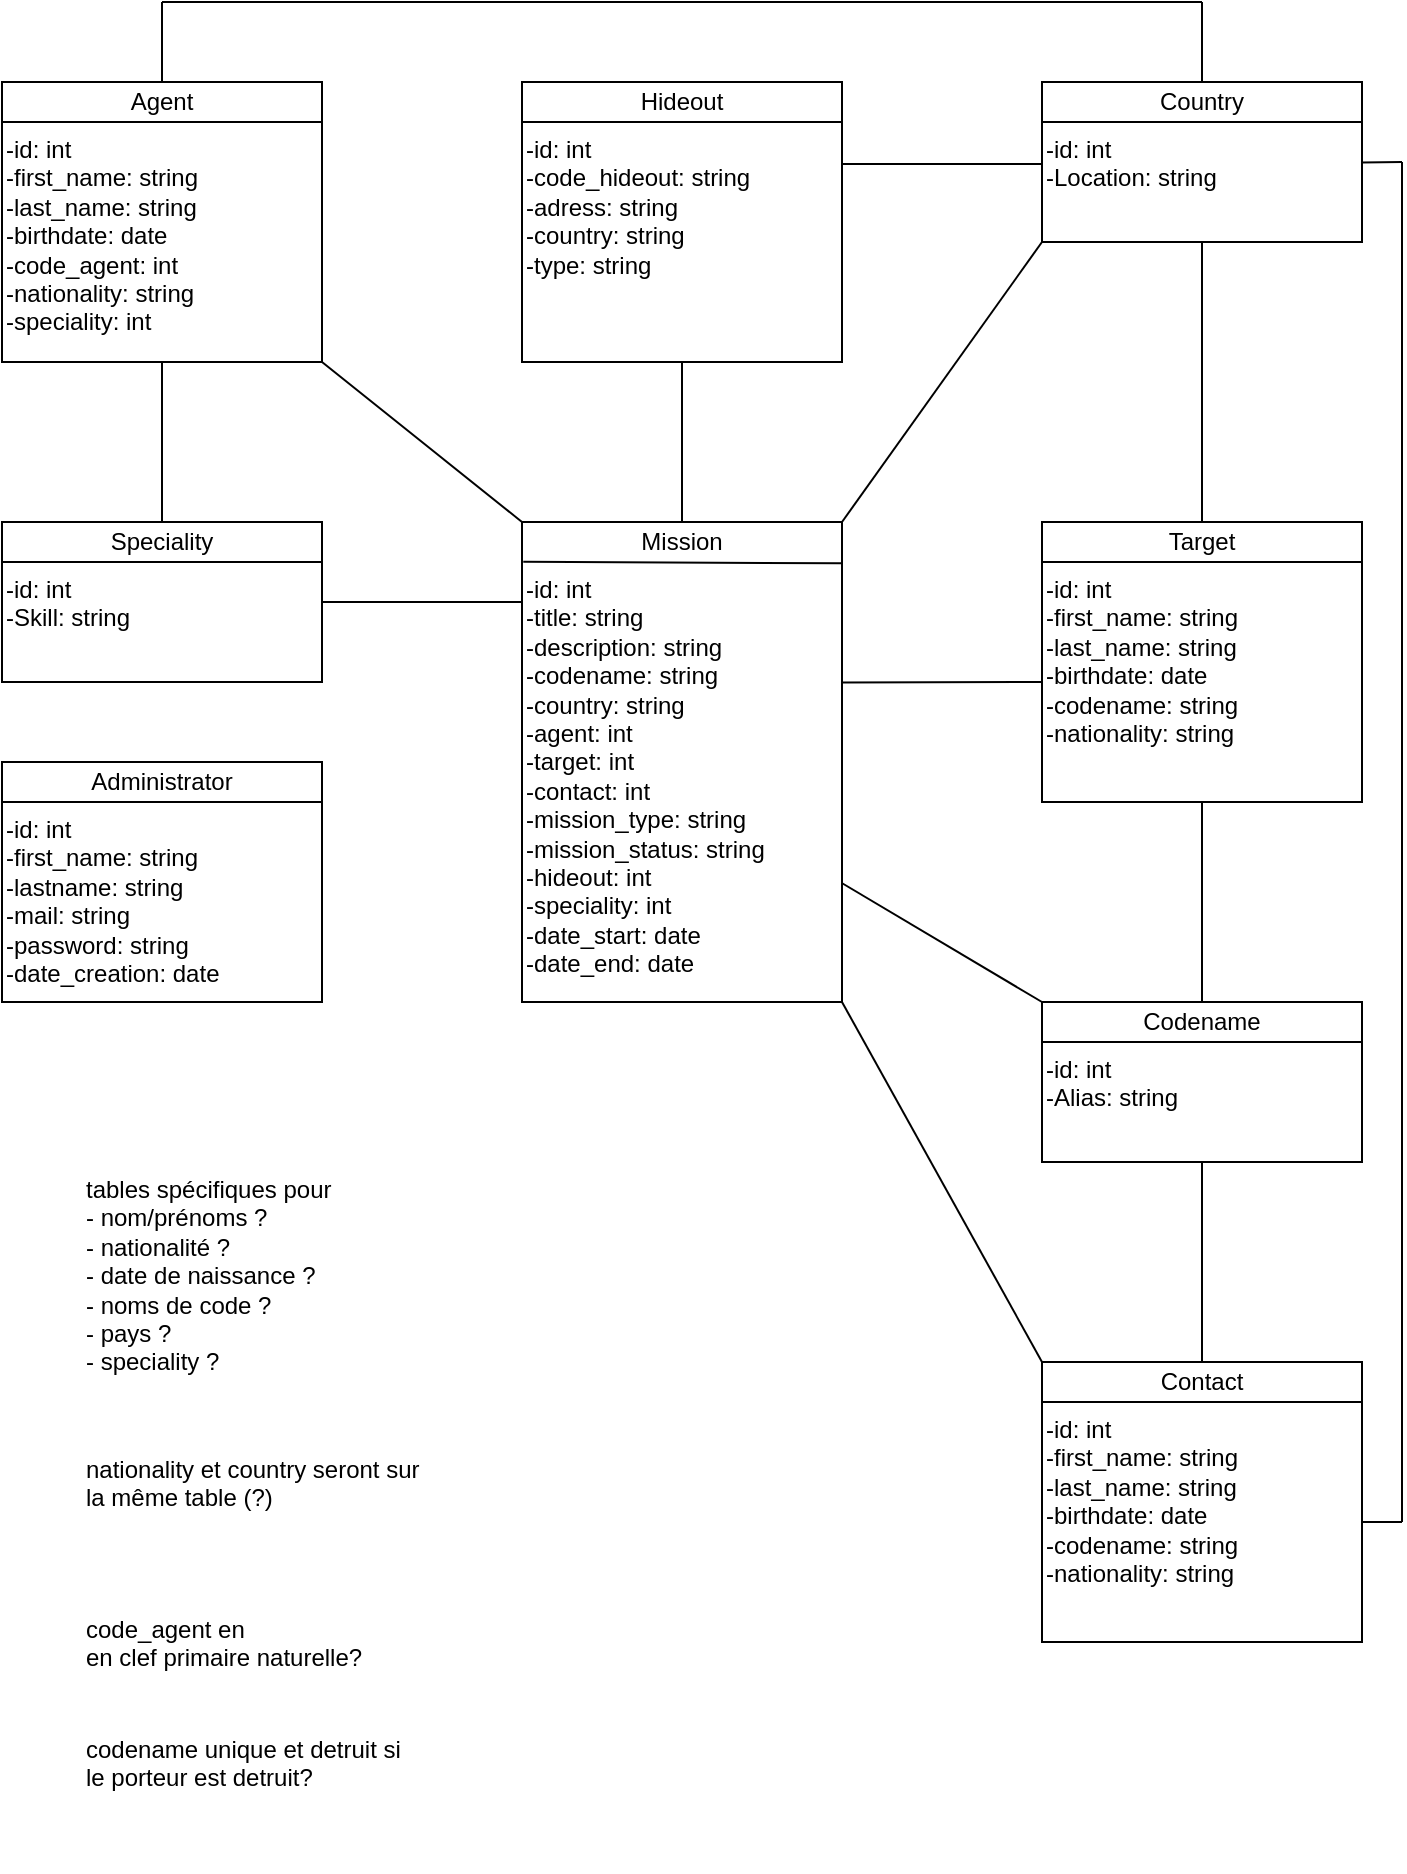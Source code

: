 <mxfile version="19.0.0"><diagram id="RyD7AeKMiUPHwiqIR97d" name="Page-1"><mxGraphModel dx="1422" dy="1951" grid="1" gridSize="5" guides="1" tooltips="1" connect="1" arrows="1" fold="1" page="1" pageScale="1" pageWidth="827" pageHeight="1169" math="0" shadow="0"><root><mxCell id="0"/><mxCell id="1" parent="0"/><mxCell id="gWpCwx9Rs7gYPx6VHRro-1" value="" style="rounded=0;whiteSpace=wrap;html=1;fontSize=12;" vertex="1" parent="1"><mxGeometry y="-40" width="160" height="140" as="geometry"/></mxCell><mxCell id="gWpCwx9Rs7gYPx6VHRro-3" value="&lt;div&gt;Agent&lt;/div&gt;" style="text;html=1;strokeColor=none;fillColor=none;align=center;verticalAlign=middle;whiteSpace=wrap;rounded=0;" vertex="1" parent="1"><mxGeometry y="-40" width="160" height="20" as="geometry"/></mxCell><mxCell id="gWpCwx9Rs7gYPx6VHRro-4" value="&lt;div&gt;-id: int&lt;br&gt;&lt;/div&gt;&lt;div&gt;-first_name: string&lt;/div&gt;&lt;div&gt;-last_name: string&lt;/div&gt;&lt;div&gt;-birthdate: date&lt;/div&gt;&lt;div&gt;-code_agent: int&lt;br&gt;&lt;/div&gt;&lt;div&gt;-nationality: string&lt;/div&gt;&lt;div&gt;-speciality: int&lt;br&gt;&lt;/div&gt;" style="text;html=1;strokeColor=none;fillColor=none;align=left;verticalAlign=top;whiteSpace=wrap;rounded=0;" vertex="1" parent="1"><mxGeometry y="-20" width="160" height="120" as="geometry"/></mxCell><mxCell id="gWpCwx9Rs7gYPx6VHRro-9" value="&lt;div&gt;tables spécifiques pour &lt;br&gt;&lt;/div&gt;&lt;div&gt;- nom/prénoms ?&lt;/div&gt;&lt;div&gt;- nationalité ?&lt;/div&gt;&lt;div&gt;- date de naissance ?&lt;/div&gt;&lt;div&gt;- noms de code ?&lt;/div&gt;&lt;div&gt;- pays ?&lt;/div&gt;&lt;div&gt;- speciality ?&lt;br&gt;&lt;/div&gt;" style="text;html=1;strokeColor=none;fillColor=none;align=left;verticalAlign=top;whiteSpace=wrap;rounded=0;" vertex="1" parent="1"><mxGeometry x="40" y="500" width="140" height="120" as="geometry"/></mxCell><mxCell id="gWpCwx9Rs7gYPx6VHRro-31" value="" style="rounded=0;whiteSpace=wrap;html=1;" vertex="1" parent="1"><mxGeometry x="260" y="180" width="160" height="240" as="geometry"/></mxCell><mxCell id="gWpCwx9Rs7gYPx6VHRro-35" value="" style="endArrow=none;html=1;rounded=0;exitX=0.004;exitY=0.083;exitDx=0;exitDy=0;exitPerimeter=0;entryX=1;entryY=0.086;entryDx=0;entryDy=0;entryPerimeter=0;" edge="1" parent="1" source="gWpCwx9Rs7gYPx6VHRro-31" target="gWpCwx9Rs7gYPx6VHRro-31"><mxGeometry width="50" height="50" relative="1" as="geometry"><mxPoint x="380" y="370" as="sourcePoint"/><mxPoint x="420" y="202" as="targetPoint"/></mxGeometry></mxCell><mxCell id="gWpCwx9Rs7gYPx6VHRro-36" value="Mission" style="text;html=1;strokeColor=none;fillColor=none;align=center;verticalAlign=middle;whiteSpace=wrap;rounded=0;" vertex="1" parent="1"><mxGeometry x="260" y="180" width="160" height="20" as="geometry"/></mxCell><mxCell id="gWpCwx9Rs7gYPx6VHRro-37" value="&lt;div&gt;-id: int&lt;br&gt;&lt;/div&gt;&lt;div&gt;-title: string&lt;/div&gt;&lt;div&gt;-description: string&lt;/div&gt;&lt;div&gt;-codename: string&lt;/div&gt;&lt;div&gt;-country: string&lt;/div&gt;&lt;div&gt;-agent: int&lt;/div&gt;&lt;div&gt;-target: int&lt;/div&gt;&lt;div&gt;-contact: int&lt;/div&gt;&lt;div&gt;-mission_type: string&lt;br&gt;&lt;/div&gt;&lt;div&gt;-mission_status: string&lt;/div&gt;&lt;div&gt;-hideout: int&lt;/div&gt;&lt;div&gt;-speciality: int&lt;br&gt;&lt;/div&gt;&lt;div&gt;-date_start: date&lt;/div&gt;&lt;div&gt;-date_end: date&lt;br&gt;&lt;/div&gt;&lt;div&gt;&lt;br&gt;&lt;br&gt;&lt;/div&gt;" style="text;html=1;strokeColor=none;fillColor=none;align=left;verticalAlign=top;whiteSpace=wrap;rounded=0;" vertex="1" parent="1"><mxGeometry x="260" y="200" width="160" height="220" as="geometry"/></mxCell><mxCell id="gWpCwx9Rs7gYPx6VHRro-42" value="" style="rounded=0;whiteSpace=wrap;html=1;" vertex="1" parent="1"><mxGeometry y="180" width="160" height="80" as="geometry"/></mxCell><mxCell id="gWpCwx9Rs7gYPx6VHRro-57" value="Speciality" style="text;html=1;strokeColor=none;fillColor=none;align=center;verticalAlign=middle;whiteSpace=wrap;rounded=0;" vertex="1" parent="1"><mxGeometry y="180" width="160" height="20" as="geometry"/></mxCell><mxCell id="gWpCwx9Rs7gYPx6VHRro-58" value="&lt;div&gt;-id: int&lt;br&gt;&lt;/div&gt;&lt;div&gt;-Skill: string&lt;/div&gt;" style="text;html=1;strokeColor=none;fillColor=none;align=left;verticalAlign=top;whiteSpace=wrap;rounded=0;" vertex="1" parent="1"><mxGeometry y="200" width="160" height="60" as="geometry"/></mxCell><mxCell id="gWpCwx9Rs7gYPx6VHRro-80" value="nationality et country seront sur la même table (?)" style="text;html=1;strokeColor=none;fillColor=none;align=left;verticalAlign=top;whiteSpace=wrap;rounded=0;" vertex="1" parent="1"><mxGeometry x="40" y="640" width="170" height="60" as="geometry"/></mxCell><mxCell id="gWpCwx9Rs7gYPx6VHRro-82" value="" style="endArrow=none;html=1;rounded=0;entryX=1;entryY=1;entryDx=0;entryDy=0;exitX=0;exitY=0.25;exitDx=0;exitDy=0;" edge="1" parent="1" source="gWpCwx9Rs7gYPx6VHRro-42" target="gWpCwx9Rs7gYPx6VHRro-57"><mxGeometry width="50" height="50" relative="1" as="geometry"><mxPoint x="90" y="270" as="sourcePoint"/><mxPoint x="140" y="220" as="targetPoint"/></mxGeometry></mxCell><mxCell id="gWpCwx9Rs7gYPx6VHRro-83" value="" style="rounded=0;whiteSpace=wrap;html=1;" vertex="1" parent="1"><mxGeometry x="520" y="-40" width="160" height="80" as="geometry"/></mxCell><mxCell id="gWpCwx9Rs7gYPx6VHRro-84" value="Country" style="text;html=1;strokeColor=none;fillColor=none;align=center;verticalAlign=middle;whiteSpace=wrap;rounded=0;" vertex="1" parent="1"><mxGeometry x="520" y="-40" width="160" height="20" as="geometry"/></mxCell><mxCell id="gWpCwx9Rs7gYPx6VHRro-85" value="&lt;div&gt;-id: int&lt;br&gt;&lt;/div&gt;&lt;div&gt;-Location: string&lt;/div&gt;" style="text;html=1;strokeColor=none;fillColor=none;align=left;verticalAlign=top;whiteSpace=wrap;rounded=0;" vertex="1" parent="1"><mxGeometry x="520" y="-20" width="160" height="60" as="geometry"/></mxCell><mxCell id="gWpCwx9Rs7gYPx6VHRro-86" value="" style="endArrow=none;html=1;rounded=0;entryX=1;entryY=1;entryDx=0;entryDy=0;exitX=0;exitY=0.25;exitDx=0;exitDy=0;" edge="1" parent="1" source="gWpCwx9Rs7gYPx6VHRro-83" target="gWpCwx9Rs7gYPx6VHRro-84"><mxGeometry width="50" height="50" relative="1" as="geometry"><mxPoint x="610" y="50" as="sourcePoint"/><mxPoint x="660" as="targetPoint"/></mxGeometry></mxCell><mxCell id="gWpCwx9Rs7gYPx6VHRro-87" value="" style="rounded=0;whiteSpace=wrap;html=1;" vertex="1" parent="1"><mxGeometry x="520" y="420" width="160" height="80" as="geometry"/></mxCell><mxCell id="gWpCwx9Rs7gYPx6VHRro-88" value="Codename" style="text;html=1;strokeColor=none;fillColor=none;align=center;verticalAlign=middle;whiteSpace=wrap;rounded=0;" vertex="1" parent="1"><mxGeometry x="520" y="420" width="160" height="20" as="geometry"/></mxCell><mxCell id="gWpCwx9Rs7gYPx6VHRro-89" value="&lt;div&gt;-id: int&lt;br&gt;&lt;/div&gt;&lt;div&gt;-Alias: string&lt;/div&gt;" style="text;html=1;strokeColor=none;fillColor=none;align=left;verticalAlign=top;whiteSpace=wrap;rounded=0;" vertex="1" parent="1"><mxGeometry x="520" y="440" width="160" height="60" as="geometry"/></mxCell><mxCell id="gWpCwx9Rs7gYPx6VHRro-90" value="" style="endArrow=none;html=1;rounded=0;entryX=1;entryY=1;entryDx=0;entryDy=0;exitX=0;exitY=0.25;exitDx=0;exitDy=0;" edge="1" parent="1" source="gWpCwx9Rs7gYPx6VHRro-87" target="gWpCwx9Rs7gYPx6VHRro-88"><mxGeometry width="50" height="50" relative="1" as="geometry"><mxPoint x="610" y="510" as="sourcePoint"/><mxPoint x="660" y="460" as="targetPoint"/></mxGeometry></mxCell><mxCell id="gWpCwx9Rs7gYPx6VHRro-97" value="" style="endArrow=none;html=1;rounded=0;fontSize=12;" edge="1" parent="1"><mxGeometry width="50" height="50" relative="1" as="geometry"><mxPoint y="-20" as="sourcePoint"/><mxPoint x="160" y="-20" as="targetPoint"/></mxGeometry></mxCell><mxCell id="gWpCwx9Rs7gYPx6VHRro-98" value="" style="rounded=0;whiteSpace=wrap;html=1;fontSize=12;" vertex="1" parent="1"><mxGeometry x="520" y="180" width="160" height="140" as="geometry"/></mxCell><mxCell id="gWpCwx9Rs7gYPx6VHRro-101" value="" style="endArrow=none;html=1;rounded=0;fontSize=12;" edge="1" parent="1"><mxGeometry width="50" height="50" relative="1" as="geometry"><mxPoint x="520" y="200" as="sourcePoint"/><mxPoint x="680" y="200" as="targetPoint"/></mxGeometry></mxCell><mxCell id="gWpCwx9Rs7gYPx6VHRro-7" value="Target" style="text;html=1;strokeColor=none;fillColor=none;align=center;verticalAlign=middle;whiteSpace=wrap;rounded=0;" vertex="1" parent="1"><mxGeometry x="520" y="180" width="160" height="20" as="geometry"/></mxCell><mxCell id="gWpCwx9Rs7gYPx6VHRro-8" value="&lt;div&gt;-id: int&lt;br&gt;&lt;/div&gt;&lt;div&gt;-first_name: string&lt;/div&gt;&lt;div&gt;-last_name: string&lt;/div&gt;&lt;div&gt;-birthdate: date&lt;/div&gt;&lt;div&gt;-codename: string&lt;br&gt;&lt;/div&gt;&lt;div&gt;-nationality: string&lt;/div&gt;" style="text;html=1;strokeColor=none;fillColor=none;align=left;verticalAlign=top;whiteSpace=wrap;rounded=0;" vertex="1" parent="1"><mxGeometry x="520" y="200" width="160" height="120" as="geometry"/></mxCell><mxCell id="gWpCwx9Rs7gYPx6VHRro-102" value="" style="rounded=0;whiteSpace=wrap;html=1;fontSize=12;" vertex="1" parent="1"><mxGeometry x="520" y="600" width="160" height="140" as="geometry"/></mxCell><mxCell id="gWpCwx9Rs7gYPx6VHRro-105" value="" style="endArrow=none;html=1;rounded=0;fontSize=12;" edge="1" parent="1"><mxGeometry width="50" height="50" relative="1" as="geometry"><mxPoint x="520" y="620" as="sourcePoint"/><mxPoint x="680" y="620" as="targetPoint"/></mxGeometry></mxCell><mxCell id="gWpCwx9Rs7gYPx6VHRro-16" value="Contact" style="text;html=1;strokeColor=none;fillColor=none;align=center;verticalAlign=middle;whiteSpace=wrap;rounded=0;" vertex="1" parent="1"><mxGeometry x="520" y="600" width="160" height="20" as="geometry"/></mxCell><mxCell id="gWpCwx9Rs7gYPx6VHRro-17" value="&lt;div&gt;-id: int&lt;br&gt;&lt;/div&gt;&lt;div&gt;-first_name: string&lt;/div&gt;&lt;div&gt;-last_name: string&lt;/div&gt;&lt;div&gt;-birthdate: date&lt;/div&gt;&lt;div&gt;-codename: string&lt;br&gt;&lt;/div&gt;&lt;div&gt;-nationality: string&lt;/div&gt;" style="text;html=1;strokeColor=none;fillColor=none;align=left;verticalAlign=top;whiteSpace=wrap;rounded=0;" vertex="1" parent="1"><mxGeometry x="520" y="620" width="160" height="120" as="geometry"/></mxCell><mxCell id="gWpCwx9Rs7gYPx6VHRro-106" value="" style="rounded=0;whiteSpace=wrap;html=1;fontSize=12;" vertex="1" parent="1"><mxGeometry x="260" y="-40" width="160" height="140" as="geometry"/></mxCell><mxCell id="gWpCwx9Rs7gYPx6VHRro-109" value="" style="endArrow=none;html=1;rounded=0;fontSize=12;" edge="1" parent="1"><mxGeometry width="50" height="50" relative="1" as="geometry"><mxPoint x="260" y="-20" as="sourcePoint"/><mxPoint x="420" y="-20" as="targetPoint"/></mxGeometry></mxCell><mxCell id="gWpCwx9Rs7gYPx6VHRro-20" value="Hideout" style="text;html=1;strokeColor=none;fillColor=none;align=center;verticalAlign=middle;whiteSpace=wrap;rounded=0;" vertex="1" parent="1"><mxGeometry x="260" y="-40" width="160" height="20" as="geometry"/></mxCell><mxCell id="gWpCwx9Rs7gYPx6VHRro-21" value="&lt;div&gt;-id: int&lt;br&gt;&lt;/div&gt;&lt;div&gt;-code_hideout: string&lt;/div&gt;&lt;div&gt;-adress: string&lt;/div&gt;&lt;div&gt;-country: string&lt;/div&gt;&lt;div&gt;-type: string&lt;br&gt;&lt;/div&gt;" style="text;html=1;strokeColor=none;fillColor=none;align=left;verticalAlign=top;whiteSpace=wrap;rounded=0;" vertex="1" parent="1"><mxGeometry x="260" y="-20" width="160" height="120" as="geometry"/></mxCell><mxCell id="gWpCwx9Rs7gYPx6VHRro-111" value="" style="rounded=0;whiteSpace=wrap;html=1;fontSize=12;" vertex="1" parent="1"><mxGeometry y="300" width="160" height="120" as="geometry"/></mxCell><mxCell id="gWpCwx9Rs7gYPx6VHRro-114" value="" style="endArrow=none;html=1;rounded=0;fontSize=12;" edge="1" parent="1"><mxGeometry width="50" height="50" relative="1" as="geometry"><mxPoint y="320" as="sourcePoint"/><mxPoint x="160" y="320" as="targetPoint"/></mxGeometry></mxCell><mxCell id="gWpCwx9Rs7gYPx6VHRro-40" value="Administrator" style="text;html=1;strokeColor=none;fillColor=none;align=center;verticalAlign=middle;whiteSpace=wrap;rounded=0;" vertex="1" parent="1"><mxGeometry y="300" width="160" height="20" as="geometry"/></mxCell><mxCell id="gWpCwx9Rs7gYPx6VHRro-41" value="&lt;div&gt;-id: int&lt;br&gt;&lt;/div&gt;&lt;div&gt;-first_name: string&lt;br&gt;&lt;/div&gt;&lt;div&gt;-lastname: string&lt;br&gt;&lt;/div&gt;&lt;div&gt;-mail: string&lt;/div&gt;&lt;div&gt;-password: string&lt;/div&gt;&lt;div&gt;-date_creation: date&lt;br&gt;&lt;/div&gt;" style="text;html=1;strokeColor=none;fillColor=none;align=left;verticalAlign=top;whiteSpace=wrap;rounded=0;" vertex="1" parent="1"><mxGeometry y="320" width="160" height="100" as="geometry"/></mxCell><mxCell id="gWpCwx9Rs7gYPx6VHRro-115" value="" style="endArrow=none;html=1;rounded=0;fontSize=12;exitX=0.5;exitY=0;exitDx=0;exitDy=0;" edge="1" parent="1" source="gWpCwx9Rs7gYPx6VHRro-3"><mxGeometry width="50" height="50" relative="1" as="geometry"><mxPoint x="185" y="-95" as="sourcePoint"/><mxPoint x="80" y="-80" as="targetPoint"/></mxGeometry></mxCell><mxCell id="gWpCwx9Rs7gYPx6VHRro-116" value="" style="endArrow=none;html=1;rounded=0;fontSize=12;" edge="1" parent="1"><mxGeometry width="50" height="50" relative="1" as="geometry"><mxPoint x="80" y="-80" as="sourcePoint"/><mxPoint x="600" y="-80" as="targetPoint"/></mxGeometry></mxCell><mxCell id="gWpCwx9Rs7gYPx6VHRro-117" value="" style="endArrow=none;html=1;rounded=0;fontSize=12;exitX=0.5;exitY=0;exitDx=0;exitDy=0;" edge="1" parent="1" source="gWpCwx9Rs7gYPx6VHRro-84"><mxGeometry width="50" height="50" relative="1" as="geometry"><mxPoint x="195" y="90" as="sourcePoint"/><mxPoint x="600" y="-80" as="targetPoint"/></mxGeometry></mxCell><mxCell id="gWpCwx9Rs7gYPx6VHRro-118" value="" style="endArrow=none;html=1;rounded=0;fontSize=12;entryX=-0.003;entryY=0.349;entryDx=0;entryDy=0;entryPerimeter=0;" edge="1" parent="1" target="gWpCwx9Rs7gYPx6VHRro-85"><mxGeometry width="50" height="50" relative="1" as="geometry"><mxPoint x="420" y="1" as="sourcePoint"/><mxPoint x="245" y="145" as="targetPoint"/></mxGeometry></mxCell><mxCell id="gWpCwx9Rs7gYPx6VHRro-119" value="" style="endArrow=none;html=1;rounded=0;fontSize=12;entryX=0.5;entryY=1;entryDx=0;entryDy=0;exitX=0.5;exitY=0;exitDx=0;exitDy=0;" edge="1" parent="1" source="gWpCwx9Rs7gYPx6VHRro-36" target="gWpCwx9Rs7gYPx6VHRro-21"><mxGeometry width="50" height="50" relative="1" as="geometry"><mxPoint x="255" y="190" as="sourcePoint"/><mxPoint x="305" y="140" as="targetPoint"/></mxGeometry></mxCell><mxCell id="gWpCwx9Rs7gYPx6VHRro-120" value="" style="endArrow=none;html=1;rounded=0;fontSize=12;entryX=0.5;entryY=1;entryDx=0;entryDy=0;exitX=0.5;exitY=0;exitDx=0;exitDy=0;" edge="1" parent="1" source="gWpCwx9Rs7gYPx6VHRro-7" target="gWpCwx9Rs7gYPx6VHRro-85"><mxGeometry width="50" height="50" relative="1" as="geometry"><mxPoint x="255" y="235" as="sourcePoint"/><mxPoint x="305" y="185" as="targetPoint"/></mxGeometry></mxCell><mxCell id="gWpCwx9Rs7gYPx6VHRro-127" value="" style="endArrow=none;html=1;rounded=0;fontSize=12;exitX=1;exitY=0.5;exitDx=0;exitDy=0;" edge="1" parent="1" source="gWpCwx9Rs7gYPx6VHRro-17"><mxGeometry width="50" height="50" relative="1" as="geometry"><mxPoint x="560" y="350" as="sourcePoint"/><mxPoint x="700" y="680" as="targetPoint"/></mxGeometry></mxCell><mxCell id="gWpCwx9Rs7gYPx6VHRro-128" value="" style="endArrow=none;html=1;rounded=0;fontSize=12;" edge="1" parent="1"><mxGeometry width="50" height="50" relative="1" as="geometry"><mxPoint x="700" as="sourcePoint"/><mxPoint x="700" y="680" as="targetPoint"/></mxGeometry></mxCell><mxCell id="gWpCwx9Rs7gYPx6VHRro-129" value="" style="endArrow=none;html=1;rounded=0;fontSize=12;exitX=0.999;exitY=0.337;exitDx=0;exitDy=0;exitPerimeter=0;" edge="1" parent="1" source="gWpCwx9Rs7gYPx6VHRro-85"><mxGeometry width="50" height="50" relative="1" as="geometry"><mxPoint x="605" y="120" as="sourcePoint"/><mxPoint x="700" as="targetPoint"/></mxGeometry></mxCell><mxCell id="gWpCwx9Rs7gYPx6VHRro-130" value="" style="endArrow=none;html=1;rounded=0;fontSize=12;entryX=0;entryY=1;entryDx=0;entryDy=0;exitX=1;exitY=0;exitDx=0;exitDy=0;" edge="1" parent="1" source="gWpCwx9Rs7gYPx6VHRro-36" target="gWpCwx9Rs7gYPx6VHRro-85"><mxGeometry width="50" height="50" relative="1" as="geometry"><mxPoint x="320" y="210" as="sourcePoint"/><mxPoint x="370" y="160" as="targetPoint"/></mxGeometry></mxCell><mxCell id="gWpCwx9Rs7gYPx6VHRro-131" value="" style="endArrow=none;html=1;rounded=0;fontSize=12;entryX=0.5;entryY=1;entryDx=0;entryDy=0;exitX=0.5;exitY=0;exitDx=0;exitDy=0;" edge="1" parent="1" source="gWpCwx9Rs7gYPx6VHRro-88" target="gWpCwx9Rs7gYPx6VHRro-8"><mxGeometry width="50" height="50" relative="1" as="geometry"><mxPoint x="315" y="425" as="sourcePoint"/><mxPoint x="365" y="375" as="targetPoint"/></mxGeometry></mxCell><mxCell id="gWpCwx9Rs7gYPx6VHRro-132" value="" style="endArrow=none;html=1;rounded=0;fontSize=12;entryX=0.5;entryY=1;entryDx=0;entryDy=0;exitX=0.5;exitY=0;exitDx=0;exitDy=0;" edge="1" parent="1" source="gWpCwx9Rs7gYPx6VHRro-16" target="gWpCwx9Rs7gYPx6VHRro-89"><mxGeometry width="50" height="50" relative="1" as="geometry"><mxPoint x="370" y="570" as="sourcePoint"/><mxPoint x="420" y="520" as="targetPoint"/></mxGeometry></mxCell><mxCell id="gWpCwx9Rs7gYPx6VHRro-133" value="" style="endArrow=none;html=1;rounded=0;fontSize=12;entryX=0.5;entryY=1;entryDx=0;entryDy=0;exitX=0.5;exitY=0;exitDx=0;exitDy=0;" edge="1" parent="1" source="gWpCwx9Rs7gYPx6VHRro-57" target="gWpCwx9Rs7gYPx6VHRro-4"><mxGeometry width="50" height="50" relative="1" as="geometry"><mxPoint x="80" y="155" as="sourcePoint"/><mxPoint x="190" y="265" as="targetPoint"/></mxGeometry></mxCell><mxCell id="gWpCwx9Rs7gYPx6VHRro-134" value="" style="endArrow=none;html=1;rounded=0;fontSize=12;entryX=0.001;entryY=0.091;entryDx=0;entryDy=0;entryPerimeter=0;" edge="1" parent="1" target="gWpCwx9Rs7gYPx6VHRro-37"><mxGeometry width="50" height="50" relative="1" as="geometry"><mxPoint x="160" y="220" as="sourcePoint"/><mxPoint x="190" y="265" as="targetPoint"/></mxGeometry></mxCell><mxCell id="gWpCwx9Rs7gYPx6VHRro-135" value="&lt;div&gt;code_agent en &lt;br&gt;&lt;/div&gt;&lt;div&gt;en clef primaire naturelle?&lt;/div&gt;" style="text;html=1;strokeColor=none;fillColor=none;align=left;verticalAlign=top;whiteSpace=wrap;rounded=0;fontSize=12;" vertex="1" parent="1"><mxGeometry x="40" y="720" width="160" height="90" as="geometry"/></mxCell><mxCell id="gWpCwx9Rs7gYPx6VHRro-136" value="codename unique et detruit si le porteur est detruit?" style="text;html=1;strokeColor=none;fillColor=none;align=left;verticalAlign=top;whiteSpace=wrap;rounded=0;fontSize=12;" vertex="1" parent="1"><mxGeometry x="40" y="780" width="160" height="75" as="geometry"/></mxCell><mxCell id="gWpCwx9Rs7gYPx6VHRro-137" value="" style="endArrow=none;html=1;rounded=0;fontSize=12;entryX=0;entryY=0.5;entryDx=0;entryDy=0;exitX=0.999;exitY=0.274;exitDx=0;exitDy=0;exitPerimeter=0;" edge="1" parent="1" source="gWpCwx9Rs7gYPx6VHRro-37" target="gWpCwx9Rs7gYPx6VHRro-8"><mxGeometry width="50" height="50" relative="1" as="geometry"><mxPoint x="265" y="415" as="sourcePoint"/><mxPoint x="315" y="365" as="targetPoint"/></mxGeometry></mxCell><mxCell id="gWpCwx9Rs7gYPx6VHRro-138" value="" style="endArrow=none;html=1;rounded=0;fontSize=12;entryX=0;entryY=0;entryDx=0;entryDy=0;exitX=1;exitY=1;exitDx=0;exitDy=0;" edge="1" parent="1" source="gWpCwx9Rs7gYPx6VHRro-37" target="gWpCwx9Rs7gYPx6VHRro-16"><mxGeometry width="50" height="50" relative="1" as="geometry"><mxPoint x="370" y="450" as="sourcePoint"/><mxPoint x="420" y="400" as="targetPoint"/></mxGeometry></mxCell><mxCell id="gWpCwx9Rs7gYPx6VHRro-139" value="" style="endArrow=none;html=1;rounded=0;fontSize=12;entryX=1;entryY=1;entryDx=0;entryDy=0;exitX=0;exitY=0;exitDx=0;exitDy=0;" edge="1" parent="1" source="gWpCwx9Rs7gYPx6VHRro-36" target="gWpCwx9Rs7gYPx6VHRro-4"><mxGeometry width="50" height="50" relative="1" as="geometry"><mxPoint x="390" y="300" as="sourcePoint"/><mxPoint x="440" y="250" as="targetPoint"/></mxGeometry></mxCell><mxCell id="gWpCwx9Rs7gYPx6VHRro-140" value="" style="endArrow=none;html=1;rounded=0;fontSize=12;entryX=0;entryY=0;entryDx=0;entryDy=0;exitX=0.998;exitY=0.729;exitDx=0;exitDy=0;exitPerimeter=0;" edge="1" parent="1" source="gWpCwx9Rs7gYPx6VHRro-37" target="gWpCwx9Rs7gYPx6VHRro-88"><mxGeometry width="50" height="50" relative="1" as="geometry"><mxPoint x="410" y="335" as="sourcePoint"/><mxPoint x="460" y="285" as="targetPoint"/></mxGeometry></mxCell></root></mxGraphModel></diagram></mxfile>